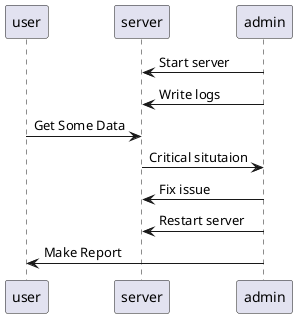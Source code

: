 @startuml Sequance

participant user as u
participant server as sv
participant admin as a

a -> sv : Start server
a -> sv : Write logs
u -> sv : Get Some Data
sv -> a : Critical situtaion
a -> sv : Fix issue
a -> sv : Restart server
a -> u : Make Report

@enduml
